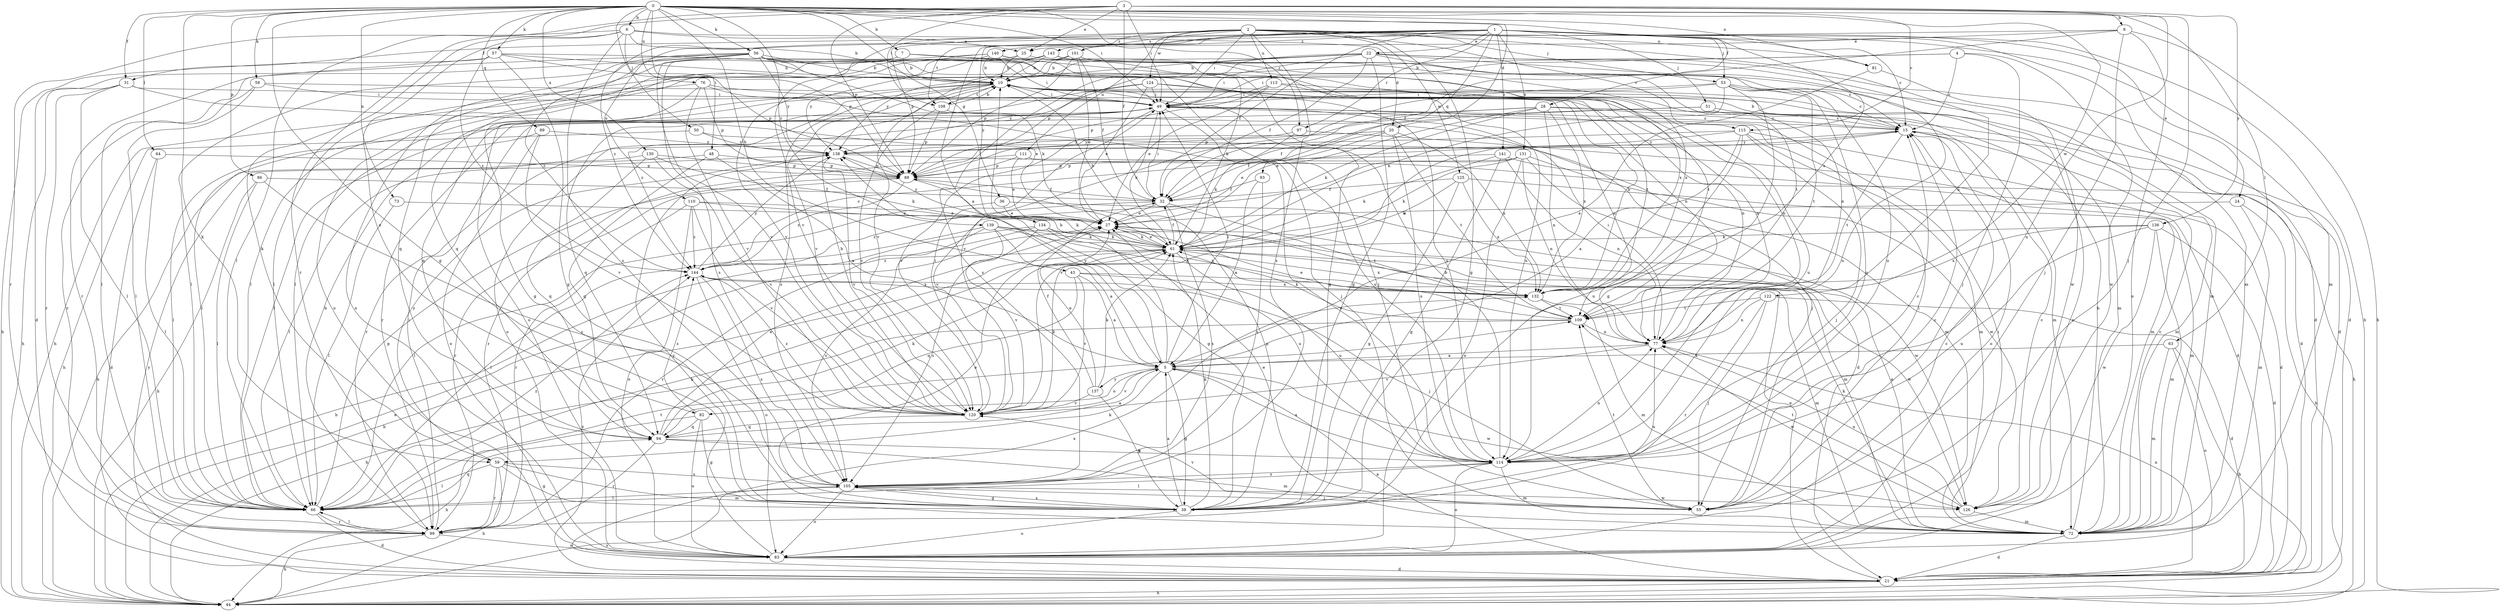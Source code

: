 strict digraph  {
0;
1;
2;
3;
4;
5;
6;
7;
8;
10;
15;
20;
21;
22;
24;
25;
27;
28;
31;
32;
36;
38;
43;
44;
48;
49;
50;
51;
53;
55;
56;
57;
58;
59;
61;
63;
64;
66;
72;
73;
76;
77;
81;
82;
83;
86;
88;
89;
93;
94;
97;
99;
101;
105;
108;
109;
110;
111;
113;
114;
115;
120;
122;
124;
125;
126;
130;
131;
132;
134;
136;
137;
138;
139;
140;
141;
143;
144;
0 -> 6  [label=b];
0 -> 7  [label=b];
0 -> 20  [label=d];
0 -> 28  [label=f];
0 -> 31  [label=f];
0 -> 36  [label=g];
0 -> 38  [label=g];
0 -> 43  [label=h];
0 -> 48  [label=i];
0 -> 49  [label=i];
0 -> 50  [label=j];
0 -> 56  [label=k];
0 -> 57  [label=k];
0 -> 58  [label=k];
0 -> 59  [label=k];
0 -> 63  [label=l];
0 -> 64  [label=l];
0 -> 73  [label=n];
0 -> 76  [label=n];
0 -> 81  [label=o];
0 -> 86  [label=p];
0 -> 89  [label=q];
0 -> 97  [label=r];
0 -> 115  [label=v];
0 -> 122  [label=w];
0 -> 130  [label=x];
0 -> 139  [label=z];
1 -> 5  [label=a];
1 -> 15  [label=c];
1 -> 22  [label=e];
1 -> 24  [label=e];
1 -> 31  [label=f];
1 -> 32  [label=f];
1 -> 44  [label=h];
1 -> 51  [label=j];
1 -> 53  [label=j];
1 -> 72  [label=m];
1 -> 93  [label=q];
1 -> 97  [label=r];
1 -> 108  [label=t];
1 -> 110  [label=u];
1 -> 131  [label=x];
1 -> 132  [label=x];
1 -> 134  [label=y];
1 -> 140  [label=z];
1 -> 141  [label=z];
2 -> 38  [label=g];
2 -> 49  [label=i];
2 -> 53  [label=j];
2 -> 72  [label=m];
2 -> 77  [label=n];
2 -> 81  [label=o];
2 -> 88  [label=p];
2 -> 101  [label=s];
2 -> 105  [label=s];
2 -> 111  [label=u];
2 -> 113  [label=u];
2 -> 115  [label=v];
2 -> 120  [label=v];
2 -> 124  [label=w];
2 -> 125  [label=w];
2 -> 143  [label=z];
3 -> 8  [label=b];
3 -> 25  [label=e];
3 -> 32  [label=f];
3 -> 49  [label=i];
3 -> 55  [label=j];
3 -> 66  [label=l];
3 -> 88  [label=p];
3 -> 99  [label=r];
3 -> 108  [label=t];
3 -> 114  [label=u];
3 -> 136  [label=y];
4 -> 10  [label=b];
4 -> 15  [label=c];
4 -> 49  [label=i];
4 -> 55  [label=j];
4 -> 126  [label=w];
5 -> 10  [label=b];
5 -> 38  [label=g];
5 -> 49  [label=i];
5 -> 59  [label=k];
5 -> 82  [label=o];
5 -> 120  [label=v];
5 -> 126  [label=w];
5 -> 137  [label=y];
5 -> 138  [label=y];
6 -> 10  [label=b];
6 -> 20  [label=d];
6 -> 25  [label=e];
6 -> 59  [label=k];
6 -> 82  [label=o];
6 -> 88  [label=p];
6 -> 99  [label=r];
6 -> 105  [label=s];
7 -> 10  [label=b];
7 -> 83  [label=o];
7 -> 105  [label=s];
7 -> 114  [label=u];
7 -> 132  [label=x];
8 -> 25  [label=e];
8 -> 32  [label=f];
8 -> 44  [label=h];
8 -> 55  [label=j];
8 -> 83  [label=o];
8 -> 144  [label=z];
10 -> 49  [label=i];
10 -> 72  [label=m];
10 -> 77  [label=n];
10 -> 83  [label=o];
10 -> 105  [label=s];
10 -> 108  [label=t];
10 -> 120  [label=v];
10 -> 144  [label=z];
15 -> 10  [label=b];
15 -> 72  [label=m];
15 -> 83  [label=o];
15 -> 109  [label=t];
15 -> 120  [label=v];
15 -> 138  [label=y];
20 -> 27  [label=e];
20 -> 32  [label=f];
20 -> 109  [label=t];
20 -> 114  [label=u];
20 -> 132  [label=x];
20 -> 138  [label=y];
21 -> 5  [label=a];
21 -> 27  [label=e];
21 -> 44  [label=h];
21 -> 77  [label=n];
21 -> 132  [label=x];
21 -> 138  [label=y];
21 -> 144  [label=z];
22 -> 10  [label=b];
22 -> 21  [label=d];
22 -> 32  [label=f];
22 -> 38  [label=g];
22 -> 49  [label=i];
22 -> 66  [label=l];
22 -> 72  [label=m];
22 -> 77  [label=n];
22 -> 88  [label=p];
22 -> 105  [label=s];
22 -> 114  [label=u];
24 -> 27  [label=e];
24 -> 44  [label=h];
24 -> 72  [label=m];
25 -> 10  [label=b];
25 -> 15  [label=c];
25 -> 94  [label=q];
27 -> 61  [label=k];
27 -> 138  [label=y];
28 -> 15  [label=c];
28 -> 27  [label=e];
28 -> 61  [label=k];
28 -> 66  [label=l];
28 -> 72  [label=m];
28 -> 77  [label=n];
28 -> 83  [label=o];
28 -> 132  [label=x];
31 -> 27  [label=e];
31 -> 44  [label=h];
31 -> 49  [label=i];
31 -> 66  [label=l];
31 -> 99  [label=r];
32 -> 27  [label=e];
32 -> 49  [label=i];
32 -> 105  [label=s];
32 -> 109  [label=t];
32 -> 144  [label=z];
36 -> 27  [label=e];
36 -> 66  [label=l];
36 -> 126  [label=w];
38 -> 5  [label=a];
38 -> 27  [label=e];
38 -> 61  [label=k];
38 -> 77  [label=n];
38 -> 83  [label=o];
38 -> 88  [label=p];
38 -> 105  [label=s];
43 -> 5  [label=a];
43 -> 72  [label=m];
43 -> 94  [label=q];
43 -> 120  [label=v];
43 -> 132  [label=x];
44 -> 27  [label=e];
44 -> 105  [label=s];
48 -> 5  [label=a];
48 -> 44  [label=h];
48 -> 88  [label=p];
48 -> 94  [label=q];
49 -> 15  [label=c];
49 -> 61  [label=k];
49 -> 66  [label=l];
49 -> 94  [label=q];
49 -> 99  [label=r];
49 -> 114  [label=u];
49 -> 120  [label=v];
50 -> 44  [label=h];
50 -> 72  [label=m];
50 -> 138  [label=y];
51 -> 15  [label=c];
51 -> 21  [label=d];
51 -> 32  [label=f];
51 -> 88  [label=p];
53 -> 15  [label=c];
53 -> 38  [label=g];
53 -> 49  [label=i];
53 -> 61  [label=k];
53 -> 83  [label=o];
53 -> 109  [label=t];
53 -> 114  [label=u];
53 -> 120  [label=v];
55 -> 15  [label=c];
55 -> 27  [label=e];
55 -> 49  [label=i];
55 -> 109  [label=t];
55 -> 120  [label=v];
56 -> 10  [label=b];
56 -> 21  [label=d];
56 -> 55  [label=j];
56 -> 61  [label=k];
56 -> 66  [label=l];
56 -> 77  [label=n];
56 -> 83  [label=o];
56 -> 99  [label=r];
56 -> 109  [label=t];
56 -> 120  [label=v];
56 -> 132  [label=x];
56 -> 138  [label=y];
56 -> 144  [label=z];
57 -> 10  [label=b];
57 -> 38  [label=g];
57 -> 44  [label=h];
57 -> 66  [label=l];
57 -> 88  [label=p];
57 -> 109  [label=t];
57 -> 144  [label=z];
58 -> 49  [label=i];
58 -> 66  [label=l];
58 -> 77  [label=n];
58 -> 99  [label=r];
59 -> 38  [label=g];
59 -> 44  [label=h];
59 -> 66  [label=l];
59 -> 72  [label=m];
59 -> 99  [label=r];
59 -> 105  [label=s];
59 -> 138  [label=y];
61 -> 10  [label=b];
61 -> 27  [label=e];
61 -> 32  [label=f];
61 -> 44  [label=h];
61 -> 114  [label=u];
61 -> 126  [label=w];
61 -> 132  [label=x];
61 -> 144  [label=z];
63 -> 5  [label=a];
63 -> 44  [label=h];
63 -> 72  [label=m];
63 -> 83  [label=o];
64 -> 21  [label=d];
64 -> 66  [label=l];
64 -> 88  [label=p];
66 -> 21  [label=d];
66 -> 61  [label=k];
66 -> 88  [label=p];
66 -> 94  [label=q];
66 -> 99  [label=r];
66 -> 109  [label=t];
66 -> 144  [label=z];
72 -> 10  [label=b];
72 -> 15  [label=c];
72 -> 21  [label=d];
72 -> 27  [label=e];
72 -> 61  [label=k];
73 -> 27  [label=e];
73 -> 66  [label=l];
76 -> 38  [label=g];
76 -> 44  [label=h];
76 -> 49  [label=i];
76 -> 55  [label=j];
76 -> 88  [label=p];
76 -> 120  [label=v];
77 -> 5  [label=a];
77 -> 49  [label=i];
77 -> 120  [label=v];
77 -> 126  [label=w];
81 -> 5  [label=a];
81 -> 126  [label=w];
82 -> 38  [label=g];
82 -> 44  [label=h];
82 -> 83  [label=o];
82 -> 94  [label=q];
82 -> 144  [label=z];
83 -> 15  [label=c];
83 -> 21  [label=d];
83 -> 49  [label=i];
83 -> 138  [label=y];
86 -> 32  [label=f];
86 -> 44  [label=h];
86 -> 66  [label=l];
86 -> 105  [label=s];
88 -> 32  [label=f];
88 -> 38  [label=g];
88 -> 99  [label=r];
88 -> 144  [label=z];
89 -> 66  [label=l];
89 -> 83  [label=o];
89 -> 120  [label=v];
89 -> 138  [label=y];
93 -> 5  [label=a];
93 -> 32  [label=f];
93 -> 105  [label=s];
94 -> 5  [label=a];
94 -> 27  [label=e];
94 -> 61  [label=k];
94 -> 72  [label=m];
94 -> 99  [label=r];
94 -> 114  [label=u];
97 -> 61  [label=k];
97 -> 72  [label=m];
97 -> 138  [label=y];
99 -> 10  [label=b];
99 -> 44  [label=h];
99 -> 49  [label=i];
99 -> 66  [label=l];
99 -> 83  [label=o];
101 -> 10  [label=b];
101 -> 27  [label=e];
101 -> 32  [label=f];
101 -> 66  [label=l];
101 -> 88  [label=p];
101 -> 109  [label=t];
101 -> 114  [label=u];
101 -> 120  [label=v];
105 -> 38  [label=g];
105 -> 55  [label=j];
105 -> 66  [label=l];
105 -> 83  [label=o];
105 -> 126  [label=w];
108 -> 10  [label=b];
108 -> 55  [label=j];
108 -> 88  [label=p];
108 -> 120  [label=v];
109 -> 27  [label=e];
109 -> 44  [label=h];
109 -> 61  [label=k];
109 -> 77  [label=n];
110 -> 27  [label=e];
110 -> 61  [label=k];
110 -> 83  [label=o];
110 -> 99  [label=r];
110 -> 120  [label=v];
110 -> 144  [label=z];
111 -> 27  [label=e];
111 -> 44  [label=h];
111 -> 88  [label=p];
111 -> 99  [label=r];
113 -> 27  [label=e];
113 -> 49  [label=i];
113 -> 77  [label=n];
113 -> 88  [label=p];
113 -> 114  [label=u];
114 -> 5  [label=a];
114 -> 10  [label=b];
114 -> 15  [label=c];
114 -> 66  [label=l];
114 -> 72  [label=m];
114 -> 77  [label=n];
114 -> 83  [label=o];
114 -> 105  [label=s];
115 -> 5  [label=a];
115 -> 21  [label=d];
115 -> 55  [label=j];
115 -> 72  [label=m];
115 -> 99  [label=r];
115 -> 114  [label=u];
115 -> 138  [label=y];
120 -> 10  [label=b];
120 -> 49  [label=i];
120 -> 61  [label=k];
120 -> 94  [label=q];
120 -> 144  [label=z];
122 -> 21  [label=d];
122 -> 55  [label=j];
122 -> 77  [label=n];
122 -> 99  [label=r];
122 -> 109  [label=t];
124 -> 21  [label=d];
124 -> 27  [label=e];
124 -> 49  [label=i];
124 -> 77  [label=n];
124 -> 94  [label=q];
124 -> 138  [label=y];
125 -> 32  [label=f];
125 -> 38  [label=g];
125 -> 61  [label=k];
125 -> 72  [label=m];
125 -> 132  [label=x];
126 -> 15  [label=c];
126 -> 72  [label=m];
126 -> 77  [label=n];
126 -> 109  [label=t];
130 -> 61  [label=k];
130 -> 66  [label=l];
130 -> 88  [label=p];
130 -> 94  [label=q];
130 -> 120  [label=v];
131 -> 21  [label=d];
131 -> 61  [label=k];
131 -> 77  [label=n];
131 -> 83  [label=o];
131 -> 88  [label=p];
131 -> 120  [label=v];
131 -> 126  [label=w];
132 -> 10  [label=b];
132 -> 72  [label=m];
132 -> 109  [label=t];
134 -> 44  [label=h];
134 -> 61  [label=k];
134 -> 99  [label=r];
134 -> 105  [label=s];
134 -> 114  [label=u];
134 -> 132  [label=x];
136 -> 21  [label=d];
136 -> 61  [label=k];
136 -> 72  [label=m];
136 -> 114  [label=u];
136 -> 126  [label=w];
136 -> 132  [label=x];
137 -> 27  [label=e];
137 -> 32  [label=f];
137 -> 38  [label=g];
137 -> 61  [label=k];
137 -> 120  [label=v];
138 -> 88  [label=p];
138 -> 114  [label=u];
138 -> 120  [label=v];
139 -> 5  [label=a];
139 -> 61  [label=k];
139 -> 66  [label=l];
139 -> 72  [label=m];
139 -> 105  [label=s];
139 -> 120  [label=v];
139 -> 132  [label=x];
140 -> 10  [label=b];
140 -> 49  [label=i];
140 -> 61  [label=k];
140 -> 94  [label=q];
140 -> 114  [label=u];
140 -> 120  [label=v];
140 -> 138  [label=y];
141 -> 21  [label=d];
141 -> 38  [label=g];
141 -> 61  [label=k];
141 -> 77  [label=n];
141 -> 88  [label=p];
143 -> 10  [label=b];
143 -> 21  [label=d];
143 -> 38  [label=g];
143 -> 66  [label=l];
143 -> 138  [label=y];
144 -> 15  [label=c];
144 -> 55  [label=j];
144 -> 83  [label=o];
144 -> 105  [label=s];
144 -> 132  [label=x];
144 -> 138  [label=y];
}
